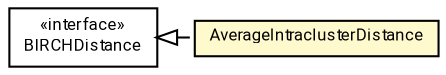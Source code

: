 #!/usr/local/bin/dot
#
# Class diagram 
# Generated by UMLGraph version R5_7_2-60-g0e99a6 (http://www.spinellis.gr/umlgraph/)
#

digraph G {
	graph [fontnames="svg"]
	edge [fontname="Roboto",fontsize=7,labelfontname="Roboto",labelfontsize=7,color="black"];
	node [fontname="Roboto",fontcolor="black",fontsize=8,shape=plaintext,margin=0,width=0,height=0];
	nodesep=0.15;
	ranksep=0.25;
	rankdir=LR;
	// de.lmu.ifi.dbs.elki.algorithm.clustering.hierarchical.birch.BIRCHDistance
	c1764864 [label=<<table title="de.lmu.ifi.dbs.elki.algorithm.clustering.hierarchical.birch.BIRCHDistance" border="0" cellborder="1" cellspacing="0" cellpadding="2" href="BIRCHDistance.html" target="_parent">
		<tr><td><table border="0" cellspacing="0" cellpadding="1">
		<tr><td align="center" balign="center"> &#171;interface&#187; </td></tr>
		<tr><td align="center" balign="center"> <font face="Roboto">BIRCHDistance</font> </td></tr>
		</table></td></tr>
		</table>>, URL="BIRCHDistance.html"];
	// de.lmu.ifi.dbs.elki.algorithm.clustering.hierarchical.birch.AverageIntraclusterDistance
	c1764865 [label=<<table title="de.lmu.ifi.dbs.elki.algorithm.clustering.hierarchical.birch.AverageIntraclusterDistance" border="0" cellborder="1" cellspacing="0" cellpadding="2" bgcolor="lemonChiffon" href="AverageIntraclusterDistance.html" target="_parent">
		<tr><td><table border="0" cellspacing="0" cellpadding="1">
		<tr><td align="center" balign="center"> <font face="Roboto">AverageIntraclusterDistance</font> </td></tr>
		</table></td></tr>
		</table>>, URL="AverageIntraclusterDistance.html"];
	// de.lmu.ifi.dbs.elki.algorithm.clustering.hierarchical.birch.AverageIntraclusterDistance implements de.lmu.ifi.dbs.elki.algorithm.clustering.hierarchical.birch.BIRCHDistance
	c1764864 -> c1764865 [arrowtail=empty,style=dashed,dir=back,weight=9];
}

